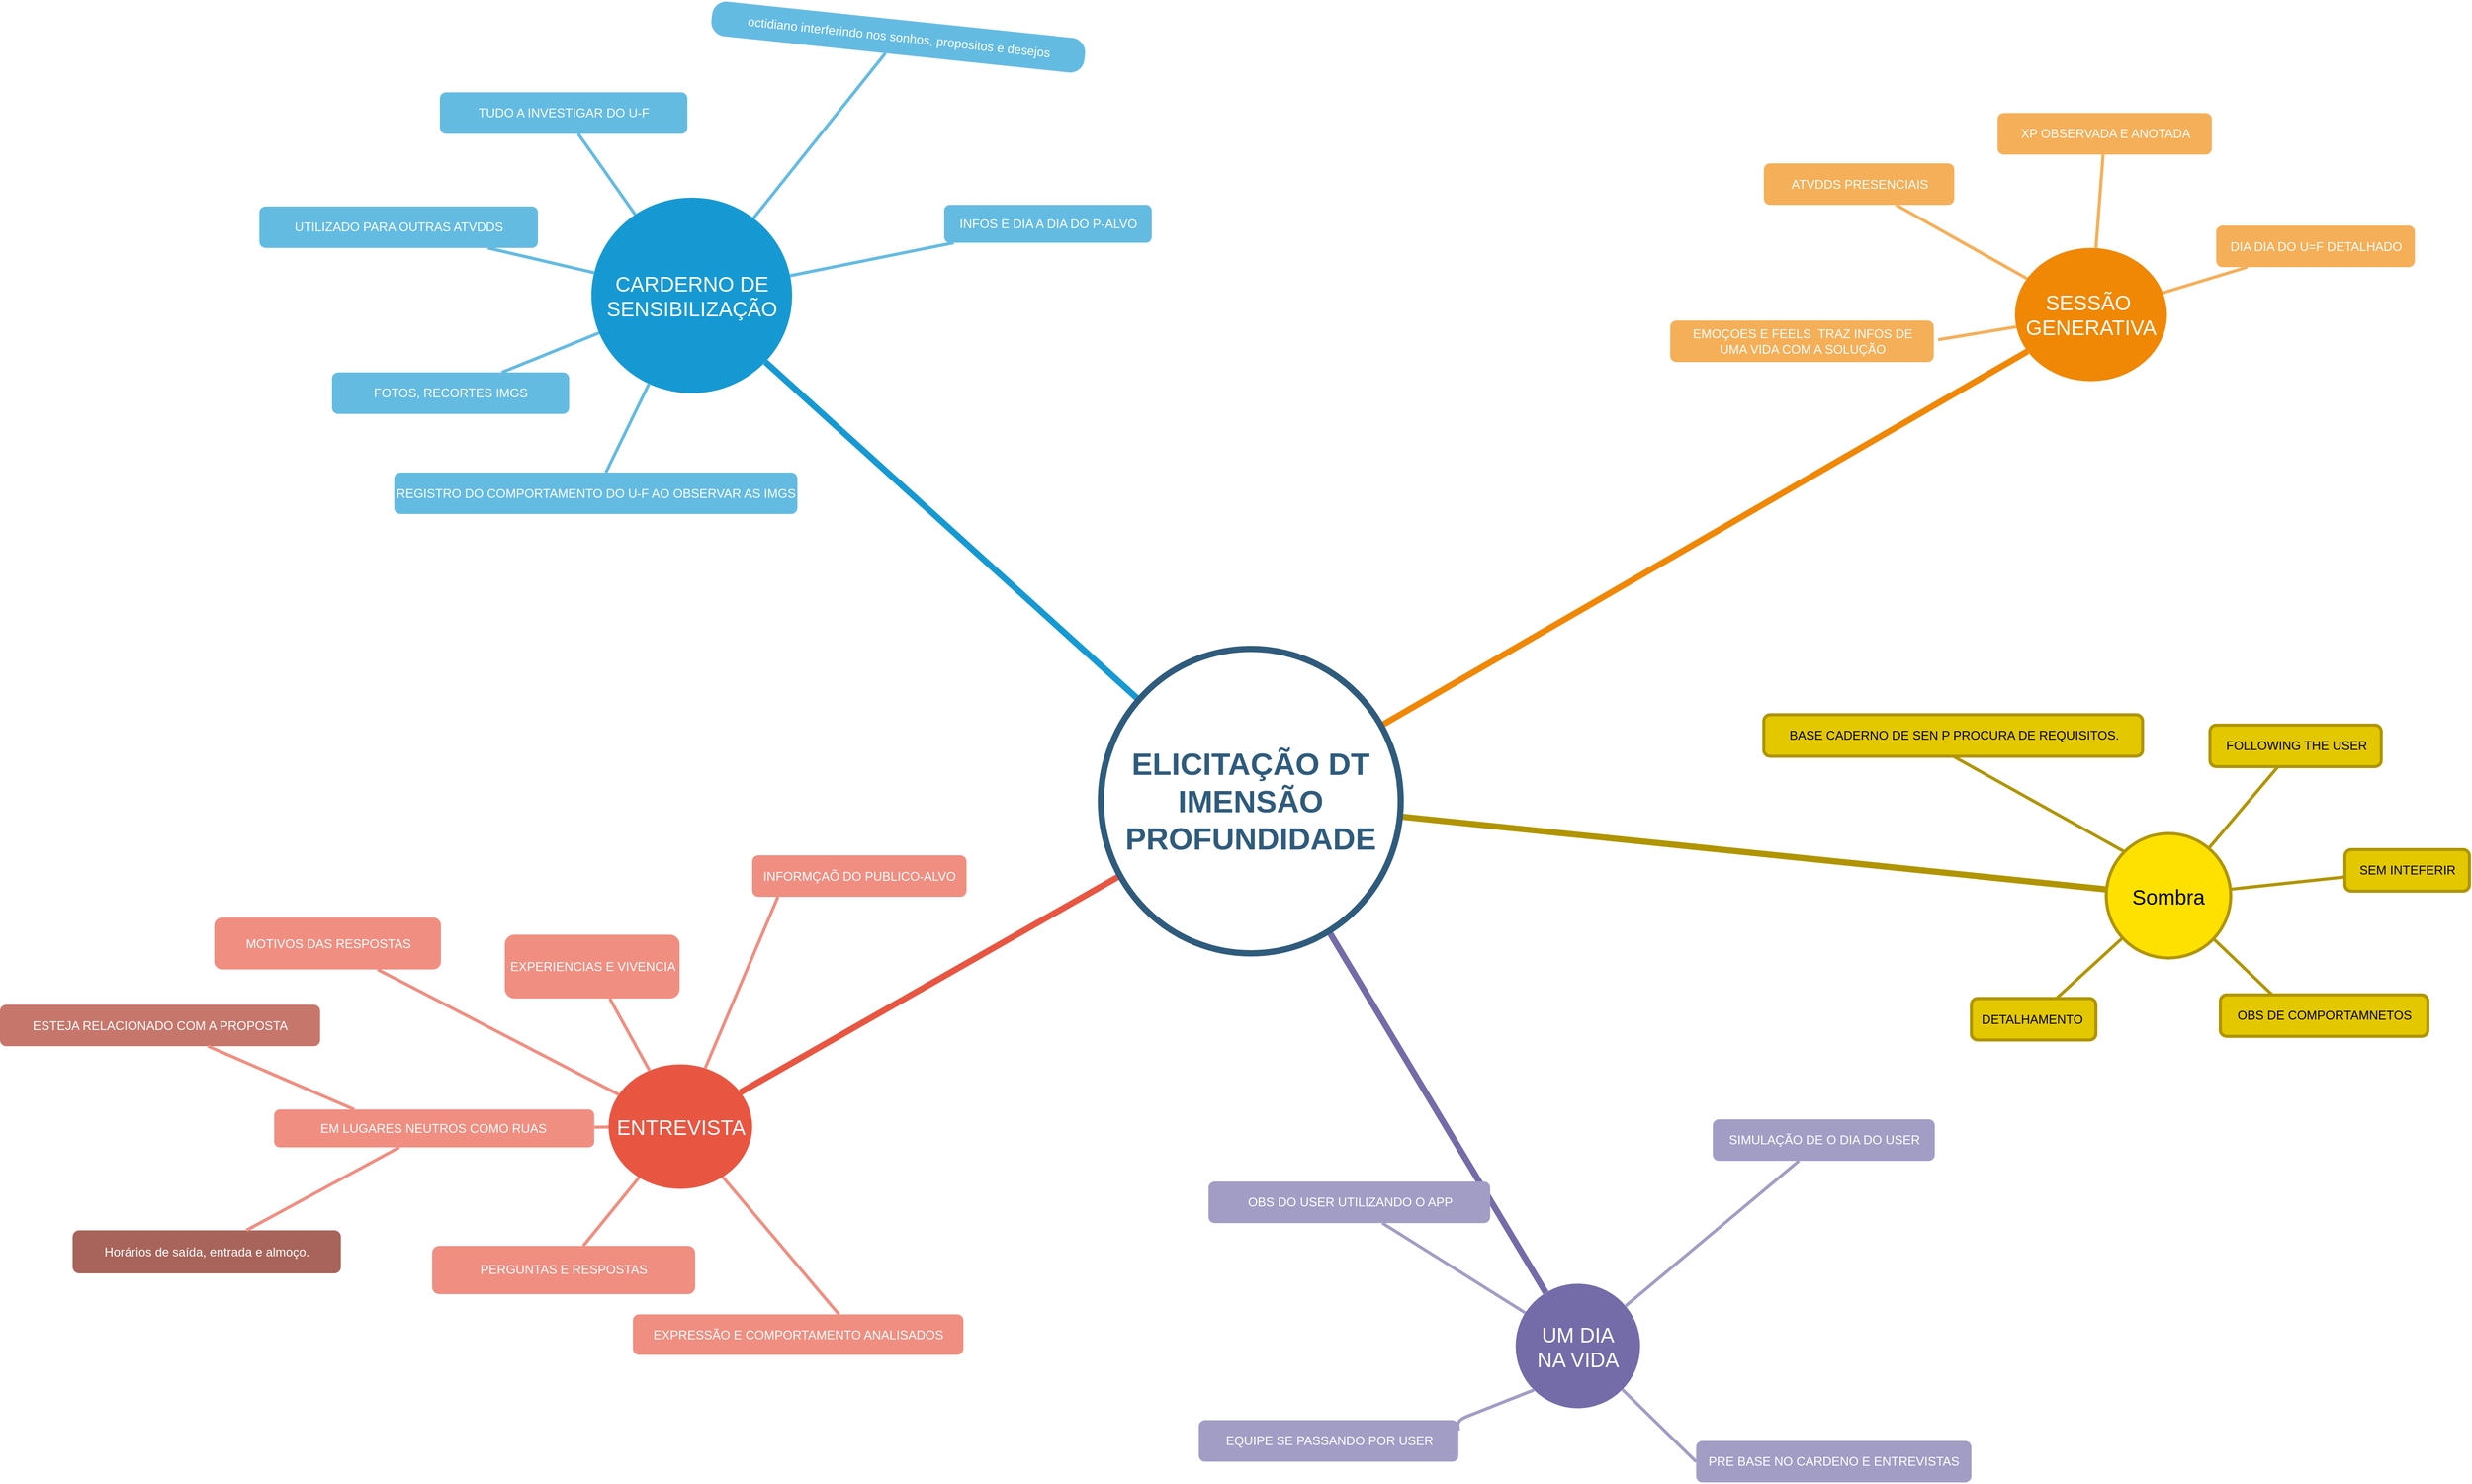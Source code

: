 <mxfile version="17.5.1" type="github">
  <diagram id="6a731a19-8d31-9384-78a2-239565b7b9f0" name="Page-1">
    <mxGraphModel dx="3317" dy="1254" grid="1" gridSize="10" guides="1" tooltips="1" connect="1" arrows="1" fold="1" page="1" pageScale="1" pageWidth="1169" pageHeight="827" background="none" math="0" shadow="0">
      <root>
        <mxCell id="0" />
        <mxCell id="1" parent="0" />
        <mxCell id="1350" value="CARDERNO DE SENSIBILIZAÇÃO" style="ellipse;whiteSpace=wrap;html=1;shadow=0;fontFamily=Helvetica;fontSize=20;fontColor=#FFFFFF;align=center;strokeWidth=3;fillColor=#1699D3;strokeColor=none;" parent="1" vertex="1">
          <mxGeometry x="470" y="241.5" width="193.5" height="188.5" as="geometry" />
        </mxCell>
        <mxCell id="1351" value="SESSÃO&amp;nbsp;&lt;br&gt;GENERATIVA" style="ellipse;whiteSpace=wrap;html=1;shadow=0;fontFamily=Helvetica;fontSize=20;fontColor=#FFFFFF;align=center;strokeWidth=3;fillColor=#F08705;strokeColor=none;gradientColor=none;" parent="1" vertex="1">
          <mxGeometry x="1842" y="290" width="146.5" height="128.5" as="geometry" />
        </mxCell>
        <mxCell id="1354" value="Sombra" style="ellipse;whiteSpace=wrap;html=1;shadow=0;fontFamily=Helvetica;fontSize=20;align=center;strokeWidth=3;fillColor=#FFE100;strokeColor=#B09500;fontColor=#000000;" parent="1" vertex="1">
          <mxGeometry x="1930" y="854.5" width="120" height="120" as="geometry" />
        </mxCell>
        <mxCell id="1356" value="ENTREVISTA" style="ellipse;whiteSpace=wrap;html=1;shadow=0;fontFamily=Helvetica;fontSize=20;fontColor=#FFFFFF;align=center;strokeWidth=3;fillColor=#E85642;strokeColor=none;" parent="1" vertex="1">
          <mxGeometry x="486.5" y="1077" width="138.5" height="120" as="geometry" />
        </mxCell>
        <mxCell id="1358" value="REGISTRO DO COMPORTAMENTO DO U-F AO OBSERVAR AS IMGS" style="rounded=1;fillColor=#64BBE2;strokeColor=none;strokeWidth=3;shadow=0;html=1;fontColor=#FFFFFF;" parent="1" vertex="1">
          <mxGeometry x="280" y="506.5" width="388.5" height="40" as="geometry" />
        </mxCell>
        <mxCell id="1359" style="endArrow=none;strokeWidth=6;strokeColor=#1699D3;html=1;" parent="1" source="1515" target="1350" edge="1">
          <mxGeometry relative="1" as="geometry" />
        </mxCell>
        <mxCell id="1360" style="endArrow=none;strokeWidth=6;strokeColor=#f08705;html=1;" parent="1" source="1515" target="1351" edge="1">
          <mxGeometry relative="1" as="geometry" />
        </mxCell>
        <mxCell id="1363" style="endArrow=none;strokeWidth=6;strokeColor=#736CA8;html=1;" parent="1" source="1515" target="1516" edge="1">
          <mxGeometry relative="1" as="geometry" />
        </mxCell>
        <mxCell id="1364" style="endArrow=none;strokeWidth=6;strokeColor=#B09500;html=1;fillColor=#e3c800;" parent="1" source="1515" target="1354" edge="1">
          <mxGeometry relative="1" as="geometry" />
        </mxCell>
        <mxCell id="1366" value="" style="edgeStyle=none;endArrow=none;strokeWidth=6;strokeColor=#E85642;html=1;" parent="1" source="1515" target="1356" edge="1">
          <mxGeometry x="181" y="226.5" width="100" height="100" as="geometry">
            <mxPoint x="181" y="326.5" as="sourcePoint" />
            <mxPoint x="281" y="226.5" as="targetPoint" />
          </mxGeometry>
        </mxCell>
        <mxCell id="1368" value="FOTOS, RECORTES IMGS" style="rounded=1;fillColor=#64BBE2;strokeColor=none;strokeWidth=3;shadow=0;html=1;fontColor=#FFFFFF;" parent="1" vertex="1">
          <mxGeometry x="220" y="410" width="228.5" height="40" as="geometry" />
        </mxCell>
        <mxCell id="1369" value="UTILIZADO PARA OUTRAS ATVDDS" style="rounded=1;fillColor=#64BBE2;strokeColor=none;strokeWidth=3;shadow=0;html=1;fontColor=#FFFFFF;" parent="1" vertex="1">
          <mxGeometry x="150" y="250" width="268.5" height="40" as="geometry" />
        </mxCell>
        <mxCell id="1370" value="TUDO A INVESTIGAR DO U-F" style="rounded=1;fillColor=#64BBE2;strokeColor=none;strokeWidth=3;shadow=0;html=1;fontColor=#FFFFFF;" parent="1" vertex="1">
          <mxGeometry x="324" y="140" width="238.5" height="40" as="geometry" />
        </mxCell>
        <mxCell id="1371" value="octidiano interferindo nos sonhos, propositos e desejos" style="rounded=1;fillColor=#64BBE2;strokeColor=none;strokeWidth=3;shadow=0;html=1;fontColor=#FFFFFF;rotation=6;arcSize=41;" parent="1" vertex="1">
          <mxGeometry x="585" y="70" width="361.5" height="33.5" as="geometry" />
        </mxCell>
        <mxCell id="1372" value="INFOS E DIA A DIA DO P-ALVO" style="rounded=1;fillColor=#64BBE2;strokeColor=none;strokeWidth=3;shadow=0;html=1;fontColor=#FFFFFF;" parent="1" vertex="1">
          <mxGeometry x="810" y="248.5" width="200" height="36.5" as="geometry" />
        </mxCell>
        <mxCell id="1379" value="" style="edgeStyle=none;endArrow=none;strokeWidth=3;strokeColor=#64BBE2;html=1;" parent="1" source="1350" target="1358" edge="1">
          <mxGeometry x="-221.5" y="56.5" width="100" height="100" as="geometry">
            <mxPoint x="-221.5" y="156.5" as="sourcePoint" />
            <mxPoint x="-121.5" y="56.5" as="targetPoint" />
          </mxGeometry>
        </mxCell>
        <mxCell id="1380" value="" style="edgeStyle=none;endArrow=none;strokeWidth=3;strokeColor=#64BBE2;html=1;" parent="1" source="1350" target="1368" edge="1">
          <mxGeometry x="-221.5" y="56.5" width="100" height="100" as="geometry">
            <mxPoint x="-221.5" y="156.5" as="sourcePoint" />
            <mxPoint x="-121.5" y="56.5" as="targetPoint" />
          </mxGeometry>
        </mxCell>
        <mxCell id="1381" value="" style="edgeStyle=none;endArrow=none;strokeWidth=3;strokeColor=#64BBE2;html=1;" parent="1" source="1350" target="1369" edge="1">
          <mxGeometry x="-221.5" y="56.5" width="100" height="100" as="geometry">
            <mxPoint x="-221.5" y="156.5" as="sourcePoint" />
            <mxPoint x="-121.5" y="56.5" as="targetPoint" />
          </mxGeometry>
        </mxCell>
        <mxCell id="1382" value="" style="edgeStyle=none;endArrow=none;strokeWidth=3;strokeColor=#64BBE2;html=1;" parent="1" source="1350" target="1370" edge="1">
          <mxGeometry x="-221.5" y="56.5" width="100" height="100" as="geometry">
            <mxPoint x="-221.5" y="156.5" as="sourcePoint" />
            <mxPoint x="-121.5" y="56.5" as="targetPoint" />
          </mxGeometry>
        </mxCell>
        <mxCell id="1383" value="" style="edgeStyle=none;endArrow=none;strokeWidth=3;strokeColor=#64BBE2;html=1;" parent="1" source="1350" target="1371" edge="1">
          <mxGeometry x="-221.5" y="56.5" width="100" height="100" as="geometry">
            <mxPoint x="-221.5" y="156.5" as="sourcePoint" />
            <mxPoint x="-121.5" y="56.5" as="targetPoint" />
          </mxGeometry>
        </mxCell>
        <mxCell id="1384" value="" style="edgeStyle=none;endArrow=none;strokeWidth=3;strokeColor=#64BBE2;html=1;" parent="1" source="1350" target="1372" edge="1">
          <mxGeometry x="-221.5" y="56.5" width="100" height="100" as="geometry">
            <mxPoint x="-221.5" y="156.5" as="sourcePoint" />
            <mxPoint x="-121.5" y="56.5" as="targetPoint" />
          </mxGeometry>
        </mxCell>
        <mxCell id="1392" value="ATVDDS PRESENCIAIS" style="rounded=1;fillColor=#f5af58;strokeColor=none;strokeWidth=3;shadow=0;html=1;fontColor=#FFFFFF;" parent="1" vertex="1">
          <mxGeometry x="1600" y="208.5" width="183.5" height="40" as="geometry" />
        </mxCell>
        <mxCell id="1393" value="XP OBSERVADA E ANOTADA" style="rounded=1;fillColor=#f5af58;strokeColor=none;strokeWidth=3;shadow=0;html=1;fontColor=#FFFFFF;" parent="1" vertex="1">
          <mxGeometry x="1825.25" y="160" width="206.5" height="40" as="geometry" />
        </mxCell>
        <mxCell id="1394" value="DIA DIA DO U=F DETALHADO" style="rounded=1;fillColor=#f5af58;strokeColor=none;strokeWidth=3;shadow=0;html=1;fontColor=#FFFFFF;" parent="1" vertex="1">
          <mxGeometry x="2036" y="268.5" width="191.5" height="40" as="geometry" />
        </mxCell>
        <mxCell id="1395" value="EMOÇOES E FEELS&amp;nbsp; TRAZ INFOS DE &lt;br&gt;UMA VIDA COM A SOLUÇÃO" style="rounded=1;fillColor=#f5af58;strokeColor=none;strokeWidth=3;shadow=0;html=1;fontColor=#FFFFFF;" parent="1" vertex="1">
          <mxGeometry x="1509.75" y="360" width="254" height="40" as="geometry" />
        </mxCell>
        <mxCell id="1404" value="" style="edgeStyle=none;endArrow=none;strokeWidth=3;strokeColor=#F5AF58;html=1;" parent="1" source="1351" target="1392" edge="1">
          <mxGeometry x="703.5" y="100" width="100" height="100" as="geometry">
            <mxPoint x="703.5" y="200" as="sourcePoint" />
            <mxPoint x="803.5" y="100" as="targetPoint" />
          </mxGeometry>
        </mxCell>
        <mxCell id="1405" value="" style="edgeStyle=none;endArrow=none;strokeWidth=3;strokeColor=#F5AF58;html=1;" parent="1" source="1351" target="1393" edge="1">
          <mxGeometry x="703.5" y="100" width="100" height="100" as="geometry">
            <mxPoint x="703.5" y="200" as="sourcePoint" />
            <mxPoint x="803.5" y="100" as="targetPoint" />
          </mxGeometry>
        </mxCell>
        <mxCell id="1406" value="" style="edgeStyle=none;endArrow=none;strokeWidth=3;strokeColor=#F5AF58;html=1;" parent="1" source="1351" target="1394" edge="1">
          <mxGeometry x="703.5" y="100" width="100" height="100" as="geometry">
            <mxPoint x="703.5" y="200" as="sourcePoint" />
            <mxPoint x="803.5" y="100" as="targetPoint" />
          </mxGeometry>
        </mxCell>
        <mxCell id="1407" value="" style="edgeStyle=none;endArrow=none;strokeWidth=3;strokeColor=#F5AF58;html=1;" parent="1" source="1351" edge="1">
          <mxGeometry x="703.5" y="100" width="100" height="100" as="geometry">
            <mxPoint x="703.5" y="200" as="sourcePoint" />
            <mxPoint x="1767.969" y="378.5" as="targetPoint" />
          </mxGeometry>
        </mxCell>
        <mxCell id="1457" value="FOLLOWING THE USER" style="rounded=1;fillColor=#e3c800;strokeColor=#B09500;strokeWidth=3;shadow=0;html=1;fontColor=#000000;" parent="1" vertex="1">
          <mxGeometry x="2030" y="750" width="165" height="40" as="geometry" />
        </mxCell>
        <mxCell id="1459" value="SEM INTEFERIR" style="rounded=1;fillColor=#e3c800;strokeColor=#B09500;strokeWidth=3;shadow=0;html=1;fontColor=#000000;" parent="1" vertex="1">
          <mxGeometry x="2160" y="870" width="120" height="40" as="geometry" />
        </mxCell>
        <mxCell id="1460" value="OBS DE COMPORTAMNETOS" style="rounded=1;fillColor=#e3c800;strokeColor=#B09500;strokeWidth=3;shadow=0;html=1;fontColor=#000000;" parent="1" vertex="1">
          <mxGeometry x="2040" y="1010" width="200" height="40" as="geometry" />
        </mxCell>
        <mxCell id="1461" value="DETALHAMENTO&amp;nbsp;" style="rounded=1;fillColor=#e3c800;strokeColor=#B09500;strokeWidth=3;shadow=0;html=1;fontColor=#000000;" parent="1" vertex="1">
          <mxGeometry x="1800" y="1013.5" width="120" height="40" as="geometry" />
        </mxCell>
        <mxCell id="1463" value="" style="edgeStyle=none;endArrow=none;strokeWidth=3;strokeColor=#B09500;html=1;fillColor=#e3c800;entryX=0.25;entryY=0;entryDx=0;entryDy=0;" parent="1" source="1354" target="1460" edge="1">
          <mxGeometry x="470" y="-420.5" width="100" height="100" as="geometry">
            <mxPoint x="470" y="-320.5" as="sourcePoint" />
            <mxPoint x="2120" y="902.526" as="targetPoint" />
          </mxGeometry>
        </mxCell>
        <mxCell id="1464" value="" style="edgeStyle=none;endArrow=none;strokeWidth=3;strokeColor=#B09500;html=1;fillColor=#e3c800;" parent="1" source="1354" target="1461" edge="1">
          <mxGeometry x="470" y="-420.5" width="100" height="100" as="geometry">
            <mxPoint x="470" y="-320.5" as="sourcePoint" />
            <mxPoint x="570" y="-420.5" as="targetPoint" />
          </mxGeometry>
        </mxCell>
        <mxCell id="1467" value="" style="edgeStyle=none;endArrow=none;strokeWidth=3;strokeColor=#B09500;html=1;fillColor=#e3c800;" parent="1" source="1354" target="1457" edge="1">
          <mxGeometry x="470" y="-420.5" width="100" height="100" as="geometry">
            <mxPoint x="470" y="-320.5" as="sourcePoint" />
            <mxPoint x="570" y="-420.5" as="targetPoint" />
          </mxGeometry>
        </mxCell>
        <mxCell id="1490" value="INFORMÇAÕ DO PUBLICO-ALVO" style="rounded=1;fillColor=#f08e81;strokeColor=none;strokeWidth=3;shadow=0;html=1;fontColor=#FFFFFF;" parent="1" vertex="1">
          <mxGeometry x="625" y="875.5" width="206.5" height="40" as="geometry" />
        </mxCell>
        <mxCell id="1491" value="EXPERIENCIAS E VIVENCIA" style="rounded=1;fillColor=#f08e81;strokeColor=none;strokeWidth=3;shadow=0;html=1;fontColor=#FFFFFF;" parent="1" vertex="1">
          <mxGeometry x="386.5" y="952" width="168.5" height="61.5" as="geometry" />
        </mxCell>
        <mxCell id="1492" value="MOTIVOS DAS RESPOSTAS" style="rounded=1;fillColor=#f08e81;strokeColor=none;strokeWidth=3;shadow=0;html=1;fontColor=#FFFFFF;" parent="1" vertex="1">
          <mxGeometry x="106.5" y="935.5" width="218.5" height="50" as="geometry" />
        </mxCell>
        <mxCell id="1493" value="EM LUGARES NEUTROS COMO RUAS&amp;nbsp;" style="rounded=1;fillColor=#f08e81;strokeColor=none;strokeWidth=3;shadow=0;html=1;fontColor=#FFFFFF;" parent="1" vertex="1">
          <mxGeometry x="164.25" y="1120.5" width="308.5" height="36.5" as="geometry" />
        </mxCell>
        <mxCell id="1494" value="Horários de saída, entrada e almoço." style="rounded=1;fillColor=#A8645A;strokeColor=none;strokeWidth=3;shadow=0;html=1;fontColor=#FFFFFF;" parent="1" vertex="1">
          <mxGeometry x="-30" y="1237" width="258.5" height="41.5" as="geometry" />
        </mxCell>
        <mxCell id="1495" value="PERGUNTAS E RESPOSTAS" style="rounded=1;fillColor=#f08e81;strokeColor=none;strokeWidth=3;shadow=0;html=1;fontColor=#FFFFFF;" parent="1" vertex="1">
          <mxGeometry x="316.5" y="1252" width="253.5" height="46.5" as="geometry" />
        </mxCell>
        <mxCell id="1496" value="EXPRESSÃO E COMPORTAMENTO ANALISADOS" style="rounded=1;fillColor=#f08e81;strokeColor=none;strokeWidth=3;shadow=0;html=1;fontColor=#FFFFFF;" parent="1" vertex="1">
          <mxGeometry x="510" y="1318" width="318.5" height="39" as="geometry" />
        </mxCell>
        <mxCell id="1497" value="ESTEJA RELACIONADO COM A PROPOSTA" style="rounded=1;fillColor=#C7766B;strokeColor=none;strokeWidth=3;shadow=0;html=1;fontColor=#FFFFFF;" parent="1" vertex="1">
          <mxGeometry x="-100" y="1019.5" width="308.5" height="40" as="geometry" />
        </mxCell>
        <mxCell id="1503" value="" style="edgeStyle=none;endArrow=none;strokeWidth=3;strokeColor=#F08E81;html=1;" parent="1" source="1356" edge="1">
          <mxGeometry x="135" y="-43" width="100" height="100" as="geometry">
            <mxPoint x="135" y="57" as="sourcePoint" />
            <mxPoint x="649.761" y="915.5" as="targetPoint" />
          </mxGeometry>
        </mxCell>
        <mxCell id="1504" value="" style="edgeStyle=none;endArrow=none;strokeWidth=3;strokeColor=#F08E81;html=1;" parent="1" source="1356" target="1491" edge="1">
          <mxGeometry x="135" y="-43" width="100" height="100" as="geometry">
            <mxPoint x="135" y="57" as="sourcePoint" />
            <mxPoint x="235" y="-43" as="targetPoint" />
          </mxGeometry>
        </mxCell>
        <mxCell id="1505" value="" style="edgeStyle=none;endArrow=none;strokeWidth=3;strokeColor=#F08E81;html=1;" parent="1" source="1356" target="1492" edge="1">
          <mxGeometry x="135" y="-43" width="100" height="100" as="geometry">
            <mxPoint x="135" y="57" as="sourcePoint" />
            <mxPoint x="235" y="-43" as="targetPoint" />
          </mxGeometry>
        </mxCell>
        <mxCell id="1506" value="" style="edgeStyle=none;endArrow=none;strokeWidth=3;strokeColor=#F08E81;html=1;" parent="1" source="1356" target="1493" edge="1">
          <mxGeometry x="135" y="-43" width="100" height="100" as="geometry">
            <mxPoint x="135" y="57" as="sourcePoint" />
            <mxPoint x="235" y="-43" as="targetPoint" />
          </mxGeometry>
        </mxCell>
        <mxCell id="1507" value="" style="edgeStyle=none;endArrow=none;strokeWidth=3;strokeColor=#F08E81;html=1;" parent="1" source="1493" target="1494" edge="1">
          <mxGeometry x="135" y="-43" width="100" height="100" as="geometry">
            <mxPoint x="135" y="57" as="sourcePoint" />
            <mxPoint x="235" y="-43" as="targetPoint" />
          </mxGeometry>
        </mxCell>
        <mxCell id="1508" value="" style="edgeStyle=none;endArrow=none;strokeWidth=3;strokeColor=#F08E81;html=1;" parent="1" source="1356" target="1495" edge="1">
          <mxGeometry x="135" y="-43" width="100" height="100" as="geometry">
            <mxPoint x="135" y="57" as="sourcePoint" />
            <mxPoint x="235" y="-43" as="targetPoint" />
          </mxGeometry>
        </mxCell>
        <mxCell id="1509" value="" style="edgeStyle=none;endArrow=none;strokeWidth=3;strokeColor=#F08E81;html=1;" parent="1" source="1356" edge="1">
          <mxGeometry x="135" y="-43" width="100" height="100" as="geometry">
            <mxPoint x="135" y="57" as="sourcePoint" />
            <mxPoint x="708.539" y="1318" as="targetPoint" />
          </mxGeometry>
        </mxCell>
        <mxCell id="1510" value="" style="edgeStyle=none;endArrow=none;strokeWidth=3;strokeColor=#F08E81;html=1;exitX=0.25;exitY=0;exitDx=0;exitDy=0;" parent="1" source="1493" target="1497" edge="1">
          <mxGeometry x="135" y="-43" width="100" height="100" as="geometry">
            <mxPoint x="135" y="57" as="sourcePoint" />
            <mxPoint x="235" y="-43" as="targetPoint" />
          </mxGeometry>
        </mxCell>
        <mxCell id="1515" value="ELICITAÇÃO DT&lt;br&gt;IMENSÃO PROFUNDIDADE" style="ellipse;whiteSpace=wrap;html=1;shadow=0;fontFamily=Helvetica;fontSize=30;fontColor=#2F5B7C;align=center;strokeColor=#2F5B7C;strokeWidth=6;fillColor=#FFFFFF;fontStyle=1;gradientColor=none;" parent="1" vertex="1">
          <mxGeometry x="961" y="676.5" width="289" height="293.5" as="geometry" />
        </mxCell>
        <mxCell id="1516" value="UM DIA&lt;br&gt;NA VIDA" style="ellipse;whiteSpace=wrap;html=1;shadow=0;fontFamily=Helvetica;fontSize=20;fontColor=#FFFFFF;align=center;strokeWidth=3;fillColor=#736ca8;strokeColor=none;" parent="1" vertex="1">
          <mxGeometry x="1360.75" y="1288.5" width="120" height="120" as="geometry" />
        </mxCell>
        <mxCell id="1519" value="SIMULAÇÃO DE O DIA DO USER" style="rounded=1;fillColor=#a29dc5;strokeColor=none;strokeWidth=3;shadow=0;html=1;fontColor=#FFFFFF;" parent="1" vertex="1">
          <mxGeometry x="1550.75" y="1130" width="214" height="40" as="geometry" />
        </mxCell>
        <mxCell id="1520" value="EQUIPE SE PASSANDO POR USER" style="rounded=1;fillColor=#a29dc5;strokeColor=none;strokeWidth=3;shadow=0;html=1;fontColor=#FFFFFF;" parent="1" vertex="1">
          <mxGeometry x="1055.38" y="1420" width="250.25" height="40" as="geometry" />
        </mxCell>
        <mxCell id="1521" value="PRE BASE NO CARDENO E ENTREVISTAS" style="rounded=1;fillColor=#a29dc5;strokeColor=none;strokeWidth=3;shadow=0;html=1;fontColor=#FFFFFF;" parent="1" vertex="1">
          <mxGeometry x="1534.75" y="1440" width="265.25" height="40" as="geometry" />
        </mxCell>
        <mxCell id="1523" value="OBS DO USER UTILIZANDO O APP" style="rounded=1;fillColor=#a29dc5;strokeColor=none;strokeWidth=3;shadow=0;html=1;fontColor=#FFFFFF;" parent="1" vertex="1">
          <mxGeometry x="1064.75" y="1190" width="271.5" height="40" as="geometry" />
        </mxCell>
        <mxCell id="1531" value="" style="edgeStyle=none;endArrow=none;strokeWidth=3;strokeColor=#A29DC5;html=1;" parent="1" source="1516" target="1519" edge="1">
          <mxGeometry x="-446.75" y="278" width="100" height="100" as="geometry">
            <mxPoint x="-446.75" y="378" as="sourcePoint" />
            <mxPoint x="-346.75" y="278" as="targetPoint" />
          </mxGeometry>
        </mxCell>
        <mxCell id="1532" value="" style="edgeStyle=none;endArrow=none;strokeWidth=3;strokeColor=#A29DC5;html=1;exitX=1;exitY=0.25;exitDx=0;exitDy=0;entryX=0;entryY=1;entryDx=0;entryDy=0;" parent="1" source="1520" target="1516" edge="1">
          <mxGeometry x="-446.75" y="278" width="100" height="100" as="geometry">
            <mxPoint x="1324.75" y="1450" as="sourcePoint" />
            <mxPoint x="1474.75" y="1330" as="targetPoint" />
            <Array as="points">
              <mxPoint x="1304.75" y="1420" />
            </Array>
          </mxGeometry>
        </mxCell>
        <mxCell id="1533" value="" style="edgeStyle=none;endArrow=none;strokeWidth=3;strokeColor=#A29DC5;html=1;entryX=0;entryY=0.5;entryDx=0;entryDy=0;" parent="1" source="1516" target="1521" edge="1">
          <mxGeometry x="-446.75" y="278" width="100" height="100" as="geometry">
            <mxPoint x="-446.75" y="378" as="sourcePoint" />
            <mxPoint x="1590.75" y="1329.652" as="targetPoint" />
          </mxGeometry>
        </mxCell>
        <mxCell id="1535" value="" style="edgeStyle=none;endArrow=none;strokeWidth=3;strokeColor=#A29DC5;html=1;" parent="1" source="1516" target="1523" edge="1">
          <mxGeometry x="-446.75" y="278" width="100" height="100" as="geometry">
            <mxPoint x="-446.75" y="378" as="sourcePoint" />
            <mxPoint x="-346.75" y="278" as="targetPoint" />
          </mxGeometry>
        </mxCell>
        <mxCell id="1541" value="" style="edgeStyle=none;endArrow=none;strokeWidth=3;strokeColor=#B09500;html=1;fillColor=#e3c800;" parent="1" source="1354" target="1459" edge="1">
          <mxGeometry x="-955" y="-725.5" width="100" height="100" as="geometry">
            <mxPoint x="-955" y="-625.5" as="sourcePoint" />
            <mxPoint x="-855" y="-725.5" as="targetPoint" />
          </mxGeometry>
        </mxCell>
        <mxCell id="1542" style="edgeStyle=none;rounded=0;html=1;exitX=0.5;exitY=1;endArrow=none;endFill=0;jettySize=auto;orthogonalLoop=1;strokeColor=#736CA8;strokeWidth=2;fillColor=#64bbe2;fontSize=20;fontColor=#23445D;" parent="1" edge="1">
          <mxGeometry relative="1" as="geometry">
            <mxPoint x="1188.25" y="1353" as="sourcePoint" />
            <mxPoint x="1188.25" y="1353" as="targetPoint" />
          </mxGeometry>
        </mxCell>
        <mxCell id="Jskb0aZUGb5_hOKti7_C-1566" value="BASE CADERNO DE SEN P PROCURA DE REQUISITOS." style="rounded=1;fillColor=#e3c800;strokeColor=#B09500;strokeWidth=3;shadow=0;html=1;fontColor=#000000;" vertex="1" parent="1">
          <mxGeometry x="1600" y="740" width="365" height="40" as="geometry" />
        </mxCell>
        <mxCell id="Jskb0aZUGb5_hOKti7_C-1567" value="" style="edgeStyle=none;endArrow=none;strokeWidth=3;strokeColor=#B09500;html=1;fillColor=#e3c800;entryX=0.5;entryY=1;entryDx=0;entryDy=0;exitX=0;exitY=0;exitDx=0;exitDy=0;" edge="1" parent="1" source="1354" target="Jskb0aZUGb5_hOKti7_C-1566">
          <mxGeometry x="480" y="-410.5" width="100" height="100" as="geometry">
            <mxPoint x="2038.557" y="878.529" as="sourcePoint" />
            <mxPoint x="2105.545" y="800" as="targetPoint" />
          </mxGeometry>
        </mxCell>
      </root>
    </mxGraphModel>
  </diagram>
</mxfile>
